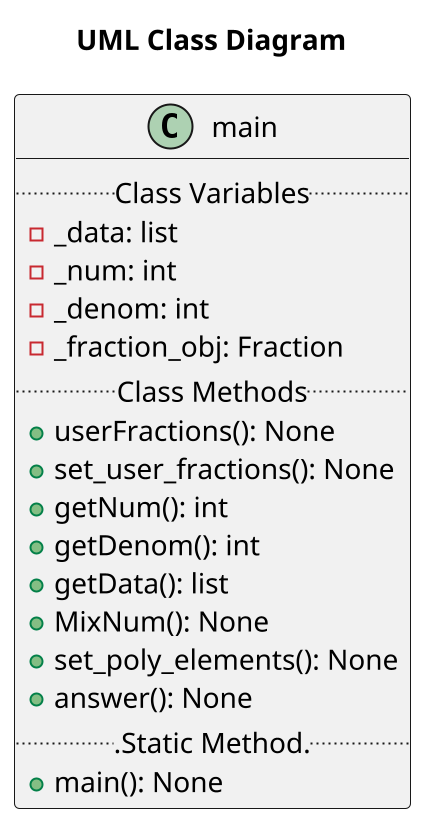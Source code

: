 @startuml Main
scale 2
title "UML Class Diagram"
class main{
    ..Class Variables..
    -_data: list
    -_num: int
    -_denom: int
    -_fraction_obj: Fraction
    ..Class Methods..
    +userFractions(): None
    +set_user_fractions(): None
    +getNum(): int
    +getDenom(): int
    +getData(): list
    +MixNum(): None
    +set_poly_elements(): None
    +answer(): None
...Static Method...
    +main(): None
}
@enduml